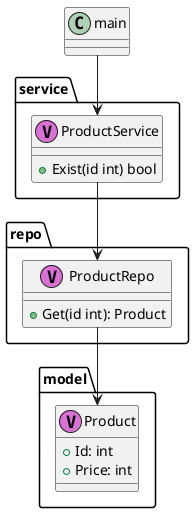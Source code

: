 @startuml
package "model" {
    class "Product" as model.Product <<V,Orchid>> {
        +Id: int
        +Price: int
    }
}

package "repo" {
    class "ProductRepo" as repo.ProductRepo <<V,Orchid>> {
        +Get(id int): Product
    }
}

package "service" {
    class "ProductService" as service.ProductService <<V,Orchid>> {
        +Exist(id int) bool
    }
}

main --> service.ProductService
service.ProductService --> repo.ProductRepo
repo.ProductRepo --> model.Product
@enduml

